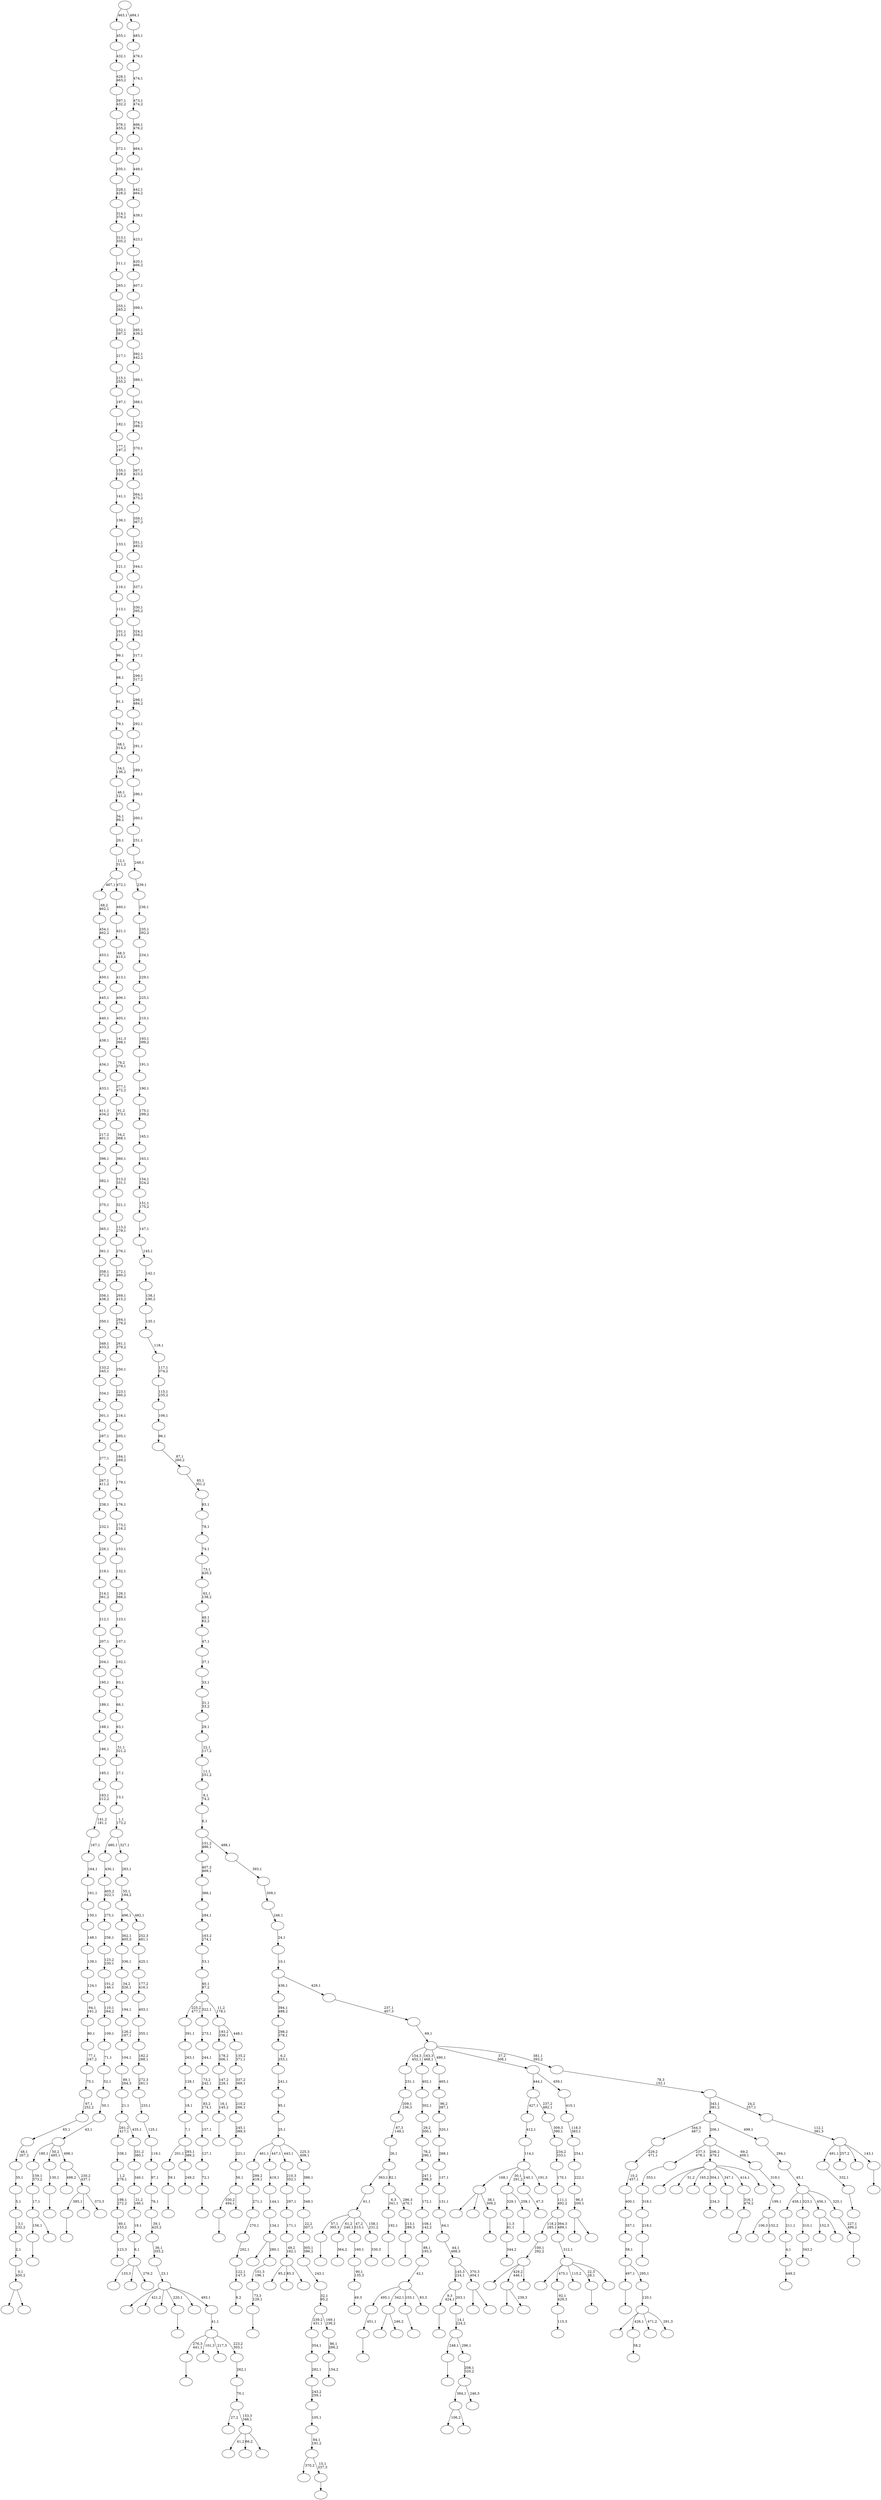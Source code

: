 digraph T {
	600 [label=""]
	599 [label=""]
	598 [label=""]
	597 [label=""]
	596 [label=""]
	595 [label=""]
	594 [label=""]
	593 [label=""]
	592 [label=""]
	591 [label=""]
	590 [label=""]
	589 [label=""]
	588 [label=""]
	587 [label=""]
	586 [label=""]
	585 [label=""]
	584 [label=""]
	583 [label=""]
	582 [label=""]
	581 [label=""]
	580 [label=""]
	579 [label=""]
	578 [label=""]
	577 [label=""]
	576 [label=""]
	575 [label=""]
	574 [label=""]
	573 [label=""]
	572 [label=""]
	571 [label=""]
	570 [label=""]
	569 [label=""]
	568 [label=""]
	567 [label=""]
	566 [label=""]
	565 [label=""]
	564 [label=""]
	563 [label=""]
	562 [label=""]
	561 [label=""]
	560 [label=""]
	559 [label=""]
	558 [label=""]
	557 [label=""]
	556 [label=""]
	555 [label=""]
	554 [label=""]
	553 [label=""]
	552 [label=""]
	551 [label=""]
	550 [label=""]
	549 [label=""]
	548 [label=""]
	547 [label=""]
	546 [label=""]
	545 [label=""]
	544 [label=""]
	543 [label=""]
	542 [label=""]
	541 [label=""]
	540 [label=""]
	539 [label=""]
	538 [label=""]
	537 [label=""]
	536 [label=""]
	535 [label=""]
	534 [label=""]
	533 [label=""]
	532 [label=""]
	531 [label=""]
	530 [label=""]
	529 [label=""]
	528 [label=""]
	527 [label=""]
	526 [label=""]
	525 [label=""]
	524 [label=""]
	523 [label=""]
	522 [label=""]
	521 [label=""]
	520 [label=""]
	519 [label=""]
	518 [label=""]
	517 [label=""]
	516 [label=""]
	515 [label=""]
	514 [label=""]
	513 [label=""]
	512 [label=""]
	511 [label=""]
	510 [label=""]
	509 [label=""]
	508 [label=""]
	507 [label=""]
	506 [label=""]
	505 [label=""]
	504 [label=""]
	503 [label=""]
	502 [label=""]
	501 [label=""]
	500 [label=""]
	499 [label=""]
	498 [label=""]
	497 [label=""]
	496 [label=""]
	495 [label=""]
	494 [label=""]
	493 [label=""]
	492 [label=""]
	491 [label=""]
	490 [label=""]
	489 [label=""]
	488 [label=""]
	487 [label=""]
	486 [label=""]
	485 [label=""]
	484 [label=""]
	483 [label=""]
	482 [label=""]
	481 [label=""]
	480 [label=""]
	479 [label=""]
	478 [label=""]
	477 [label=""]
	476 [label=""]
	475 [label=""]
	474 [label=""]
	473 [label=""]
	472 [label=""]
	471 [label=""]
	470 [label=""]
	469 [label=""]
	468 [label=""]
	467 [label=""]
	466 [label=""]
	465 [label=""]
	464 [label=""]
	463 [label=""]
	462 [label=""]
	461 [label=""]
	460 [label=""]
	459 [label=""]
	458 [label=""]
	457 [label=""]
	456 [label=""]
	455 [label=""]
	454 [label=""]
	453 [label=""]
	452 [label=""]
	451 [label=""]
	450 [label=""]
	449 [label=""]
	448 [label=""]
	447 [label=""]
	446 [label=""]
	445 [label=""]
	444 [label=""]
	443 [label=""]
	442 [label=""]
	441 [label=""]
	440 [label=""]
	439 [label=""]
	438 [label=""]
	437 [label=""]
	436 [label=""]
	435 [label=""]
	434 [label=""]
	433 [label=""]
	432 [label=""]
	431 [label=""]
	430 [label=""]
	429 [label=""]
	428 [label=""]
	427 [label=""]
	426 [label=""]
	425 [label=""]
	424 [label=""]
	423 [label=""]
	422 [label=""]
	421 [label=""]
	420 [label=""]
	419 [label=""]
	418 [label=""]
	417 [label=""]
	416 [label=""]
	415 [label=""]
	414 [label=""]
	413 [label=""]
	412 [label=""]
	411 [label=""]
	410 [label=""]
	409 [label=""]
	408 [label=""]
	407 [label=""]
	406 [label=""]
	405 [label=""]
	404 [label=""]
	403 [label=""]
	402 [label=""]
	401 [label=""]
	400 [label=""]
	399 [label=""]
	398 [label=""]
	397 [label=""]
	396 [label=""]
	395 [label=""]
	394 [label=""]
	393 [label=""]
	392 [label=""]
	391 [label=""]
	390 [label=""]
	389 [label=""]
	388 [label=""]
	387 [label=""]
	386 [label=""]
	385 [label=""]
	384 [label=""]
	383 [label=""]
	382 [label=""]
	381 [label=""]
	380 [label=""]
	379 [label=""]
	378 [label=""]
	377 [label=""]
	376 [label=""]
	375 [label=""]
	374 [label=""]
	373 [label=""]
	372 [label=""]
	371 [label=""]
	370 [label=""]
	369 [label=""]
	368 [label=""]
	367 [label=""]
	366 [label=""]
	365 [label=""]
	364 [label=""]
	363 [label=""]
	362 [label=""]
	361 [label=""]
	360 [label=""]
	359 [label=""]
	358 [label=""]
	357 [label=""]
	356 [label=""]
	355 [label=""]
	354 [label=""]
	353 [label=""]
	352 [label=""]
	351 [label=""]
	350 [label=""]
	349 [label=""]
	348 [label=""]
	347 [label=""]
	346 [label=""]
	345 [label=""]
	344 [label=""]
	343 [label=""]
	342 [label=""]
	341 [label=""]
	340 [label=""]
	339 [label=""]
	338 [label=""]
	337 [label=""]
	336 [label=""]
	335 [label=""]
	334 [label=""]
	333 [label=""]
	332 [label=""]
	331 [label=""]
	330 [label=""]
	329 [label=""]
	328 [label=""]
	327 [label=""]
	326 [label=""]
	325 [label=""]
	324 [label=""]
	323 [label=""]
	322 [label=""]
	321 [label=""]
	320 [label=""]
	319 [label=""]
	318 [label=""]
	317 [label=""]
	316 [label=""]
	315 [label=""]
	314 [label=""]
	313 [label=""]
	312 [label=""]
	311 [label=""]
	310 [label=""]
	309 [label=""]
	308 [label=""]
	307 [label=""]
	306 [label=""]
	305 [label=""]
	304 [label=""]
	303 [label=""]
	302 [label=""]
	301 [label=""]
	300 [label=""]
	299 [label=""]
	298 [label=""]
	297 [label=""]
	296 [label=""]
	295 [label=""]
	294 [label=""]
	293 [label=""]
	292 [label=""]
	291 [label=""]
	290 [label=""]
	289 [label=""]
	288 [label=""]
	287 [label=""]
	286 [label=""]
	285 [label=""]
	284 [label=""]
	283 [label=""]
	282 [label=""]
	281 [label=""]
	280 [label=""]
	279 [label=""]
	278 [label=""]
	277 [label=""]
	276 [label=""]
	275 [label=""]
	274 [label=""]
	273 [label=""]
	272 [label=""]
	271 [label=""]
	270 [label=""]
	269 [label=""]
	268 [label=""]
	267 [label=""]
	266 [label=""]
	265 [label=""]
	264 [label=""]
	263 [label=""]
	262 [label=""]
	261 [label=""]
	260 [label=""]
	259 [label=""]
	258 [label=""]
	257 [label=""]
	256 [label=""]
	255 [label=""]
	254 [label=""]
	253 [label=""]
	252 [label=""]
	251 [label=""]
	250 [label=""]
	249 [label=""]
	248 [label=""]
	247 [label=""]
	246 [label=""]
	245 [label=""]
	244 [label=""]
	243 [label=""]
	242 [label=""]
	241 [label=""]
	240 [label=""]
	239 [label=""]
	238 [label=""]
	237 [label=""]
	236 [label=""]
	235 [label=""]
	234 [label=""]
	233 [label=""]
	232 [label=""]
	231 [label=""]
	230 [label=""]
	229 [label=""]
	228 [label=""]
	227 [label=""]
	226 [label=""]
	225 [label=""]
	224 [label=""]
	223 [label=""]
	222 [label=""]
	221 [label=""]
	220 [label=""]
	219 [label=""]
	218 [label=""]
	217 [label=""]
	216 [label=""]
	215 [label=""]
	214 [label=""]
	213 [label=""]
	212 [label=""]
	211 [label=""]
	210 [label=""]
	209 [label=""]
	208 [label=""]
	207 [label=""]
	206 [label=""]
	205 [label=""]
	204 [label=""]
	203 [label=""]
	202 [label=""]
	201 [label=""]
	200 [label=""]
	199 [label=""]
	198 [label=""]
	197 [label=""]
	196 [label=""]
	195 [label=""]
	194 [label=""]
	193 [label=""]
	192 [label=""]
	191 [label=""]
	190 [label=""]
	189 [label=""]
	188 [label=""]
	187 [label=""]
	186 [label=""]
	185 [label=""]
	184 [label=""]
	183 [label=""]
	182 [label=""]
	181 [label=""]
	180 [label=""]
	179 [label=""]
	178 [label=""]
	177 [label=""]
	176 [label=""]
	175 [label=""]
	174 [label=""]
	173 [label=""]
	172 [label=""]
	171 [label=""]
	170 [label=""]
	169 [label=""]
	168 [label=""]
	167 [label=""]
	166 [label=""]
	165 [label=""]
	164 [label=""]
	163 [label=""]
	162 [label=""]
	161 [label=""]
	160 [label=""]
	159 [label=""]
	158 [label=""]
	157 [label=""]
	156 [label=""]
	155 [label=""]
	154 [label=""]
	153 [label=""]
	152 [label=""]
	151 [label=""]
	150 [label=""]
	149 [label=""]
	148 [label=""]
	147 [label=""]
	146 [label=""]
	145 [label=""]
	144 [label=""]
	143 [label=""]
	142 [label=""]
	141 [label=""]
	140 [label=""]
	139 [label=""]
	138 [label=""]
	137 [label=""]
	136 [label=""]
	135 [label=""]
	134 [label=""]
	133 [label=""]
	132 [label=""]
	131 [label=""]
	130 [label=""]
	129 [label=""]
	128 [label=""]
	127 [label=""]
	126 [label=""]
	125 [label=""]
	124 [label=""]
	123 [label=""]
	122 [label=""]
	121 [label=""]
	120 [label=""]
	119 [label=""]
	118 [label=""]
	117 [label=""]
	116 [label=""]
	115 [label=""]
	114 [label=""]
	113 [label=""]
	112 [label=""]
	111 [label=""]
	110 [label=""]
	109 [label=""]
	108 [label=""]
	107 [label=""]
	106 [label=""]
	105 [label=""]
	104 [label=""]
	103 [label=""]
	102 [label=""]
	101 [label=""]
	100 [label=""]
	99 [label=""]
	98 [label=""]
	97 [label=""]
	96 [label=""]
	95 [label=""]
	94 [label=""]
	93 [label=""]
	92 [label=""]
	91 [label=""]
	90 [label=""]
	89 [label=""]
	88 [label=""]
	87 [label=""]
	86 [label=""]
	85 [label=""]
	84 [label=""]
	83 [label=""]
	82 [label=""]
	81 [label=""]
	80 [label=""]
	79 [label=""]
	78 [label=""]
	77 [label=""]
	76 [label=""]
	75 [label=""]
	74 [label=""]
	73 [label=""]
	72 [label=""]
	71 [label=""]
	70 [label=""]
	69 [label=""]
	68 [label=""]
	67 [label=""]
	66 [label=""]
	65 [label=""]
	64 [label=""]
	63 [label=""]
	62 [label=""]
	61 [label=""]
	60 [label=""]
	59 [label=""]
	58 [label=""]
	57 [label=""]
	56 [label=""]
	55 [label=""]
	54 [label=""]
	53 [label=""]
	52 [label=""]
	51 [label=""]
	50 [label=""]
	49 [label=""]
	48 [label=""]
	47 [label=""]
	46 [label=""]
	45 [label=""]
	44 [label=""]
	43 [label=""]
	42 [label=""]
	41 [label=""]
	40 [label=""]
	39 [label=""]
	38 [label=""]
	37 [label=""]
	36 [label=""]
	35 [label=""]
	34 [label=""]
	33 [label=""]
	32 [label=""]
	31 [label=""]
	30 [label=""]
	29 [label=""]
	28 [label=""]
	27 [label=""]
	26 [label=""]
	25 [label=""]
	24 [label=""]
	23 [label=""]
	22 [label=""]
	21 [label=""]
	20 [label=""]
	19 [label=""]
	18 [label=""]
	17 [label=""]
	16 [label=""]
	15 [label=""]
	14 [label=""]
	13 [label=""]
	12 [label=""]
	11 [label=""]
	10 [label=""]
	9 [label=""]
	8 [label=""]
	7 [label=""]
	6 [label=""]
	5 [label=""]
	4 [label=""]
	3 [label=""]
	2 [label=""]
	1 [label=""]
	0 [label=""]
	599 -> 600 [label=""]
	596 -> 597 [label=""]
	594 -> 595 [label="364,2"]
	592 -> 593 [label="123,3"]
	591 -> 592 [label="60,1\n153,2"]
	590 -> 591 [label="198,1\n272,2"]
	589 -> 590 [label="1,2\n278,1"]
	588 -> 589 [label="338,1"]
	584 -> 599 [label="156,1"]
	584 -> 585 [label=""]
	583 -> 584 [label="17,1"]
	582 -> 583 [label="159,1\n373,2"]
	580 -> 581 [label=""]
	579 -> 580 [label="130,1"]
	576 -> 577 [label=""]
	575 -> 576 [label="192,1"]
	567 -> 568 [label="49,3"]
	566 -> 567 [label="90,1\n135,3"]
	565 -> 566 [label="160,1"]
	563 -> 564 [label="449,2"]
	562 -> 563 [label="4,1"]
	561 -> 562 [label="211,1"]
	559 -> 560 [label=""]
	558 -> 559 [label="59,1"]
	556 -> 557 [label="249,2"]
	555 -> 558 [label="201,1"]
	555 -> 556 [label="293,1\n389,2"]
	554 -> 555 [label="7,1"]
	553 -> 554 [label="18,1"]
	552 -> 553 [label="128,1"]
	551 -> 552 [label="263,1"]
	550 -> 551 [label="391,1"]
	548 -> 549 [label="344,2"]
	547 -> 548 [label="11,3\n81,1"]
	545 -> 546 [label=""]
	542 -> 543 [label=""]
	539 -> 540 [label=""]
	538 -> 539 [label="218,1"]
	537 -> 538 [label="318,1"]
	536 -> 537 [label="353,1"]
	532 -> 533 [label=""]
	530 -> 586 [label=""]
	530 -> 531 [label=""]
	529 -> 530 [label="0,1\n450,2"]
	528 -> 529 [label="2,1"]
	527 -> 528 [label="3,1\n232,2"]
	526 -> 527 [label="5,1"]
	525 -> 526 [label="35,1"]
	524 -> 525 [label="48,1\n267,2"]
	523 -> 524 [label="65,1"]
	522 -> 523 [label="67,1\n252,2"]
	521 -> 522 [label="75,1"]
	520 -> 521 [label="77,1\n167,2"]
	519 -> 520 [label="80,1"]
	518 -> 519 [label="94,1\n161,2"]
	517 -> 518 [label="124,1"]
	516 -> 517 [label="139,1"]
	515 -> 516 [label="148,1"]
	514 -> 515 [label="150,1"]
	513 -> 514 [label="161,1"]
	512 -> 513 [label="164,1"]
	511 -> 512 [label="167,1"]
	510 -> 511 [label="141,2\n181,1"]
	509 -> 510 [label="183,1\n212,2"]
	508 -> 509 [label="185,1"]
	507 -> 508 [label="186,1"]
	506 -> 507 [label="188,1"]
	505 -> 506 [label="189,1"]
	504 -> 505 [label="195,1"]
	503 -> 504 [label="204,1"]
	502 -> 503 [label="207,1"]
	501 -> 502 [label="212,1"]
	500 -> 501 [label="214,1\n361,2"]
	499 -> 500 [label="219,1"]
	498 -> 499 [label="226,1"]
	497 -> 498 [label="232,1"]
	496 -> 497 [label="238,1"]
	495 -> 496 [label="267,1\n411,2"]
	494 -> 495 [label="277,1"]
	493 -> 494 [label="287,1"]
	492 -> 493 [label="301,1"]
	491 -> 492 [label="334,1"]
	490 -> 491 [label="133,2\n345,1"]
	489 -> 490 [label="349,1\n433,2"]
	488 -> 489 [label="350,1"]
	487 -> 488 [label="356,1\n438,2"]
	486 -> 487 [label="358,1\n372,2"]
	485 -> 486 [label="361,1"]
	484 -> 485 [label="365,1"]
	483 -> 484 [label="375,1"]
	482 -> 483 [label="382,1"]
	481 -> 482 [label="396,1"]
	480 -> 481 [label="217,2\n401,1"]
	479 -> 480 [label="411,1\n434,2"]
	478 -> 479 [label="433,1"]
	477 -> 478 [label="434,1"]
	476 -> 477 [label="438,1"]
	475 -> 476 [label="440,1"]
	474 -> 475 [label="445,1"]
	473 -> 474 [label="450,1"]
	472 -> 473 [label="453,1"]
	471 -> 472 [label="454,1\n462,2"]
	470 -> 471 [label="68,2\n462,1"]
	468 -> 469 [label=""]
	467 -> 468 [label="451,1"]
	464 -> 465 [label="115,3"]
	463 -> 464 [label="92,1\n429,3"]
	459 -> 534 [label="106,2"]
	459 -> 460 [label=""]
	457 -> 458 [label=""]
	453 -> 454 [label=""]
	452 -> 453 [label="16,1\n145,2"]
	451 -> 452 [label="147,2\n228,1"]
	450 -> 451 [label="178,2\n306,1"]
	446 -> 598 [label=""]
	446 -> 447 [label="246,2"]
	444 -> 445 [label="58,2"]
	442 -> 443 [label=""]
	441 -> 442 [label="332,1"]
	439 -> 440 [label=""]
	438 -> 541 [label=""]
	438 -> 449 [label=""]
	438 -> 439 [label="38,1\n309,2"]
	436 -> 437 [label=""]
	435 -> 436 [label="72,1"]
	434 -> 435 [label="127,1"]
	433 -> 434 [label="157,1"]
	432 -> 433 [label="83,2\n174,1"]
	431 -> 432 [label="73,2\n242,1"]
	430 -> 431 [label="244,1"]
	429 -> 430 [label="273,1"]
	427 -> 428 [label="343,2"]
	426 -> 427 [label="310,1"]
	423 -> 424 [label="330,3"]
	422 -> 596 [label="57,1\n393,3"]
	422 -> 594 [label="61,2\n240,1"]
	422 -> 565 [label="47,2\n315,1"]
	422 -> 423 [label="158,1\n231,2"]
	421 -> 422 [label="61,1"]
	418 -> 419 [label=""]
	417 -> 547 [label="329,1"]
	417 -> 418 [label="258,1"]
	415 -> 416 [label="9,2"]
	414 -> 415 [label="122,1\n147,3"]
	413 -> 414 [label="202,1"]
	412 -> 413 [label="270,1"]
	411 -> 412 [label="271,1"]
	410 -> 411 [label="289,2\n418,1"]
	407 -> 532 [label="330,2\n494,1"]
	407 -> 408 [label=""]
	406 -> 407 [label="56,1"]
	405 -> 406 [label="221,1"]
	404 -> 405 [label="245,1\n389,3"]
	403 -> 404 [label="210,2\n266,1"]
	402 -> 403 [label="337,2\n369,1"]
	401 -> 402 [label="135,2\n371,1"]
	400 -> 450 [label="193,2\n339,1"]
	400 -> 401 [label="448,1"]
	399 -> 550 [label="225,2\n477,1"]
	399 -> 429 [label="322,1"]
	399 -> 400 [label="11,2\n178,1"]
	398 -> 399 [label="40,1\n87,2"]
	397 -> 398 [label="53,1"]
	396 -> 397 [label="163,2\n274,1"]
	395 -> 396 [label="284,1"]
	394 -> 395 [label="366,1"]
	393 -> 394 [label="407,2\n469,1"]
	391 -> 392 [label="234,3"]
	389 -> 390 [label="47,3"]
	387 -> 388 [label=""]
	386 -> 572 [label="370,2"]
	386 -> 387 [label="15,1\n337,3"]
	385 -> 386 [label="84,1\n191,2"]
	384 -> 385 [label="105,1"]
	383 -> 384 [label="243,2\n259,1"]
	382 -> 383 [label="282,1"]
	381 -> 382 [label="354,1"]
	379 -> 380 [label=""]
	376 -> 377 [label=""]
	374 -> 375 [label=""]
	373 -> 374 [label="316,1\n479,2"]
	371 -> 372 [label=""]
	368 -> 369 [label=""]
	365 -> 366 [label=""]
	363 -> 364 [label=""]
	362 -> 363 [label="73,3\n129,1"]
	361 -> 362 [label="151,3\n196,1"]
	360 -> 570 [label=""]
	360 -> 361 [label="280,1"]
	359 -> 360 [label="134,1"]
	358 -> 359 [label="144,1"]
	357 -> 358 [label="419,1"]
	353 -> 587 [label="133,3"]
	353 -> 409 [label=""]
	353 -> 354 [label="276,2"]
	352 -> 353 [label="8,1"]
	351 -> 352 [label="19,1"]
	350 -> 351 [label="21,2\n166,1"]
	349 -> 350 [label="340,1"]
	348 -> 349 [label="331,2\n380,1"]
	347 -> 588 [label="261,2\n417,1"]
	347 -> 348 [label="435,1"]
	346 -> 347 [label="21,1"]
	345 -> 346 [label="89,1\n264,3"]
	344 -> 345 [label="104,1"]
	343 -> 344 [label="126,2\n187,1"]
	342 -> 343 [label="194,1"]
	341 -> 342 [label="34,2\n326,1"]
	340 -> 341 [label="336,1"]
	339 -> 340 [label="362,1\n405,3"]
	336 -> 438 [label="168,1"]
	336 -> 417 [label="30,1\n291,2"]
	336 -> 389 [label="140,1"]
	336 -> 337 [label="191,3"]
	335 -> 336 [label="114,1"]
	334 -> 335 [label="412,1"]
	332 -> 573 [label=""]
	332 -> 448 [label="31,2"]
	332 -> 425 [label="165,2"]
	332 -> 391 [label="304,1"]
	332 -> 379 [label="347,1"]
	332 -> 373 [label="414,1"]
	332 -> 333 [label=""]
	330 -> 355 [label=""]
	330 -> 331 [label="239,3"]
	328 -> 461 [label=""]
	328 -> 330 [label="429,2\n446,1"]
	328 -> 329 [label=""]
	327 -> 328 [label="100,1\n292,2"]
	325 -> 574 [label=""]
	325 -> 444 [label="426,1"]
	325 -> 338 [label="471,2"]
	325 -> 326 [label="291,3"]
	324 -> 325 [label="120,1"]
	323 -> 371 [label="497,1"]
	323 -> 324 [label="295,1"]
	322 -> 323 [label="58,1"]
	321 -> 322 [label="357,1"]
	320 -> 321 [label="400,1"]
	319 -> 320 [label="10,2\n457,1"]
	318 -> 319 [label="229,2\n471,1"]
	314 -> 315 [label=""]
	313 -> 314 [label="213,1\n289,3"]
	312 -> 575 [label="6,3\n341,1"]
	312 -> 313 [label="286,3\n470,1"]
	311 -> 421 [label="363,1"]
	311 -> 312 [label="82,1"]
	310 -> 311 [label="26,1"]
	309 -> 310 [label="87,3\n149,1"]
	308 -> 309 [label="209,1\n236,3"]
	307 -> 308 [label="231,1"]
	305 -> 462 [label="106,3"]
	305 -> 306 [label="152,2"]
	304 -> 305 [label="199,1"]
	303 -> 304 [label="319,1"]
	302 -> 536 [label="237,3\n478,1"]
	302 -> 332 [label="206,2\n479,1"]
	302 -> 303 [label="69,2\n409,1"]
	299 -> 467 [label="495,1"]
	299 -> 446 [label="342,1"]
	299 -> 376 [label="103,1"]
	299 -> 300 [label="83,3"]
	298 -> 299 [label="42,1"]
	297 -> 298 [label="88,1\n193,3"]
	296 -> 297 [label="108,1\n142,2"]
	295 -> 296 [label="172,1"]
	294 -> 295 [label="247,1\n298,3"]
	293 -> 294 [label="78,2\n290,1"]
	292 -> 293 [label="29,2\n300,1"]
	291 -> 292 [label="302,1"]
	290 -> 291 [label="402,1"]
	288 -> 578 [label="152,3"]
	288 -> 289 [label=""]
	284 -> 285 [label=""]
	281 -> 420 [label="85,2"]
	281 -> 317 [label="85,3"]
	281 -> 282 [label=""]
	280 -> 281 [label="49,2\n162,1"]
	279 -> 280 [label="171,1"]
	278 -> 279 [label="297,1"]
	277 -> 278 [label="210,3\n352,1"]
	274 -> 457 [label="385,1"]
	274 -> 301 [label=""]
	274 -> 275 [label="373,3"]
	273 -> 378 [label="498,2"]
	273 -> 274 [label="230,2\n437,1"]
	272 -> 582 [label="180,1"]
	272 -> 579 [label="50,2\n485,1"]
	272 -> 273 [label="498,1"]
	271 -> 272 [label="43,1"]
	270 -> 271 [label="50,1"]
	269 -> 270 [label="52,1"]
	268 -> 269 [label="71,1"]
	267 -> 268 [label="109,1"]
	266 -> 267 [label="110,1\n264,2"]
	265 -> 266 [label="101,2\n146,1"]
	264 -> 265 [label="123,2\n230,1"]
	263 -> 264 [label="256,1"]
	262 -> 263 [label="275,1"]
	261 -> 262 [label="405,2\n422,1"]
	260 -> 261 [label="430,1"]
	258 -> 535 [label="41,2"]
	258 -> 356 [label="66,2"]
	258 -> 259 [label=""]
	257 -> 367 [label="27,2"]
	257 -> 258 [label="153,3\n346,1"]
	256 -> 257 [label="70,1"]
	255 -> 256 [label="262,1"]
	254 -> 545 [label="276,3\n441,1"]
	254 -> 455 [label="101,3"]
	254 -> 286 [label="217,3"]
	254 -> 255 [label="223,2\n303,1"]
	253 -> 254 [label="41,1"]
	252 -> 544 [label=""]
	252 -> 466 [label="421,2"]
	252 -> 370 [label=""]
	252 -> 365 [label="220,1"]
	252 -> 283 [label=""]
	252 -> 253 [label="493,1"]
	251 -> 252 [label="23,1"]
	250 -> 251 [label="36,1\n355,2"]
	249 -> 250 [label="39,1\n425,2"]
	248 -> 249 [label="76,1"]
	247 -> 248 [label="97,1"]
	246 -> 247 [label="119,1"]
	245 -> 246 [label="125,1"]
	244 -> 245 [label="233,1"]
	243 -> 244 [label="272,3\n281,1"]
	242 -> 243 [label="182,2\n288,1"]
	241 -> 242 [label="355,1"]
	240 -> 241 [label="403,1"]
	239 -> 240 [label="177,2\n416,1"]
	238 -> 239 [label="425,1"]
	237 -> 238 [label="252,3\n481,1"]
	236 -> 339 [label="496,1"]
	236 -> 237 [label="482,1"]
	235 -> 236 [label="55,1\n184,2"]
	234 -> 235 [label="283,1"]
	233 -> 260 [label="480,1"]
	233 -> 234 [label="327,1"]
	232 -> 233 [label="1,1\n173,2"]
	231 -> 232 [label="13,1"]
	230 -> 231 [label="27,1"]
	229 -> 230 [label="51,1\n321,2"]
	228 -> 229 [label="63,1"]
	227 -> 228 [label="66,1"]
	226 -> 227 [label="93,1"]
	225 -> 226 [label="102,1"]
	224 -> 225 [label="107,1"]
	223 -> 224 [label="123,1"]
	222 -> 223 [label="126,1\n368,2"]
	221 -> 222 [label="132,1"]
	220 -> 221 [label="153,1"]
	219 -> 220 [label="173,1\n216,2"]
	218 -> 219 [label="176,1"]
	217 -> 218 [label="179,1"]
	216 -> 217 [label="184,1\n269,2"]
	215 -> 216 [label="205,1"]
	214 -> 215 [label="216,1"]
	213 -> 214 [label="223,1\n360,2"]
	212 -> 213 [label="250,1"]
	211 -> 212 [label="261,1\n379,2"]
	210 -> 211 [label="264,1\n279,2"]
	209 -> 210 [label="269,1\n415,2"]
	208 -> 209 [label="272,1\n460,2"]
	207 -> 208 [label="276,1"]
	206 -> 207 [label="113,2\n279,1"]
	205 -> 206 [label="321,1"]
	204 -> 205 [label="313,2\n331,1"]
	203 -> 204 [label="360,1"]
	202 -> 203 [label="54,2\n368,1"]
	201 -> 202 [label="91,2\n373,1"]
	200 -> 201 [label="377,1\n472,2"]
	199 -> 200 [label="79,2\n379,1"]
	198 -> 199 [label="141,3\n398,1"]
	197 -> 198 [label="405,1"]
	196 -> 197 [label="406,1"]
	195 -> 196 [label="413,1"]
	194 -> 195 [label="68,3\n415,1"]
	193 -> 194 [label="421,1"]
	192 -> 193 [label="460,1"]
	191 -> 470 [label="467,1"]
	191 -> 192 [label="472,1"]
	190 -> 191 [label="12,1\n311,2"]
	189 -> 190 [label="20,1"]
	188 -> 189 [label="34,1\n99,2"]
	187 -> 188 [label="46,1\n121,2"]
	186 -> 187 [label="54,1\n136,2"]
	185 -> 186 [label="68,1\n314,2"]
	184 -> 185 [label="79,1"]
	183 -> 184 [label="91,1"]
	182 -> 183 [label="98,1"]
	181 -> 182 [label="99,1"]
	180 -> 181 [label="101,1\n215,2"]
	179 -> 180 [label="113,1"]
	178 -> 179 [label="116,1"]
	177 -> 178 [label="121,1"]
	176 -> 177 [label="133,1"]
	175 -> 176 [label="136,1"]
	174 -> 175 [label="141,1"]
	173 -> 174 [label="155,1\n328,2"]
	172 -> 173 [label="177,1\n197,2"]
	171 -> 172 [label="182,1"]
	170 -> 171 [label="197,1"]
	169 -> 170 [label="215,1\n255,2"]
	168 -> 169 [label="217,1"]
	167 -> 168 [label="252,1\n397,2"]
	166 -> 167 [label="255,1\n265,2"]
	165 -> 166 [label="265,1"]
	164 -> 165 [label="311,1"]
	163 -> 164 [label="313,1\n335,2"]
	162 -> 163 [label="314,1\n376,2"]
	161 -> 162 [label="328,1\n428,2"]
	160 -> 161 [label="335,1"]
	159 -> 160 [label="372,1"]
	158 -> 159 [label="376,1\n455,2"]
	157 -> 158 [label="397,1\n432,2"]
	156 -> 157 [label="428,1\n463,2"]
	155 -> 156 [label="432,1"]
	154 -> 155 [label="455,1"]
	152 -> 459 [label="384,1"]
	152 -> 153 [label="246,3"]
	151 -> 152 [label="208,1\n320,2"]
	150 -> 368 [label="248,1"]
	150 -> 151 [label="296,1"]
	149 -> 150 [label="14,1\n224,2"]
	148 -> 542 [label="9,3\n424,1"]
	148 -> 149 [label="203,1"]
	146 -> 569 [label=""]
	146 -> 463 [label="475,1"]
	146 -> 456 [label="115,2"]
	146 -> 284 [label="22,3\n28,1"]
	146 -> 147 [label=""]
	145 -> 146 [label="312,1"]
	144 -> 327 [label="118,2\n285,1"]
	144 -> 145 [label="364,3\n489,1"]
	143 -> 144 [label="111,1\n492,2"]
	142 -> 143 [label="170,1"]
	141 -> 142 [label="234,2\n333,1"]
	140 -> 141 [label="309,3\n390,1"]
	139 -> 334 [label="427,1"]
	139 -> 140 [label="237,2\n492,1"]
	137 -> 138 [label="154,2"]
	136 -> 137 [label="86,1\n286,2"]
	135 -> 381 [label="239,2\n431,1"]
	135 -> 136 [label="169,1\n236,2"]
	134 -> 135 [label="32,1\n95,2"]
	133 -> 134 [label="243,1"]
	132 -> 133 [label="305,1\n386,2"]
	131 -> 132 [label="22,2\n307,1"]
	130 -> 131 [label="348,1"]
	129 -> 130 [label="386,1"]
	128 -> 410 [label="461,1"]
	128 -> 357 [label="447,1"]
	128 -> 277 [label="443,1"]
	128 -> 129 [label="225,3\n408,1"]
	127 -> 128 [label="25,1"]
	126 -> 127 [label="95,1"]
	125 -> 126 [label="241,1"]
	124 -> 125 [label="6,2\n253,1"]
	123 -> 124 [label="298,2\n378,1"]
	122 -> 123 [label="394,1\n488,2"]
	120 -> 121 [label=""]
	119 -> 120 [label="227,1\n499,2"]
	118 -> 561 [label="458,1"]
	118 -> 426 [label="323,1"]
	118 -> 288 [label="456,1"]
	118 -> 119 [label="325,1"]
	117 -> 118 [label="45,1"]
	116 -> 117 [label="294,1"]
	115 -> 318 [label="344,3\n487,1"]
	115 -> 302 [label="206,1"]
	115 -> 116 [label="499,1"]
	113 -> 571 [label=""]
	113 -> 114 [label=""]
	112 -> 148 [label="145,3\n224,1"]
	112 -> 113 [label="370,3\n404,1"]
	111 -> 112 [label="44,1\n488,3"]
	110 -> 111 [label="64,1"]
	109 -> 110 [label="131,1"]
	108 -> 109 [label="137,1"]
	107 -> 108 [label="268,1"]
	106 -> 107 [label="320,1"]
	105 -> 106 [label="96,2\n387,1"]
	104 -> 105 [label="465,1"]
	102 -> 276 [label=""]
	102 -> 103 [label=""]
	101 -> 102 [label="96,3\n200,1"]
	100 -> 101 [label="222,1"]
	99 -> 100 [label="254,1"]
	98 -> 99 [label="118,3\n383,1"]
	97 -> 98 [label="410,1"]
	96 -> 139 [label="444,1"]
	96 -> 97 [label="459,1"]
	94 -> 95 [label=""]
	93 -> 441 [label="491,1"]
	93 -> 316 [label="257,2"]
	93 -> 287 [label=""]
	93 -> 94 [label="143,1"]
	92 -> 93 [label="112,1\n381,3"]
	91 -> 115 [label="343,1\n381,2"]
	91 -> 92 [label="24,2\n257,1"]
	90 -> 91 [label="78,3\n152,1"]
	89 -> 307 [label="154,3\n452,1"]
	89 -> 290 [label="163,3\n468,1"]
	89 -> 104 [label="490,1"]
	89 -> 96 [label="37,2\n308,1"]
	89 -> 90 [label="381,1\n393,2"]
	88 -> 89 [label="69,1"]
	87 -> 88 [label="237,1\n407,3"]
	86 -> 122 [label="436,1"]
	86 -> 87 [label="429,1"]
	85 -> 86 [label="10,1"]
	84 -> 85 [label="24,1"]
	83 -> 84 [label="246,1"]
	82 -> 83 [label="309,1"]
	81 -> 82 [label="393,1"]
	80 -> 393 [label="151,2\n486,1"]
	80 -> 81 [label="488,1"]
	79 -> 80 [label="6,1"]
	78 -> 79 [label="9,1\n74,2"]
	77 -> 78 [label="11,1\n251,2"]
	76 -> 77 [label="22,1\n117,2"]
	75 -> 76 [label="29,1"]
	74 -> 75 [label="31,1\n33,2"]
	73 -> 74 [label="33,1"]
	72 -> 73 [label="37,1"]
	71 -> 72 [label="47,1"]
	70 -> 71 [label="49,1\n62,2"]
	69 -> 70 [label="62,1\n138,2"]
	68 -> 69 [label="73,1\n420,2"]
	67 -> 68 [label="74,1"]
	66 -> 67 [label="78,1"]
	65 -> 66 [label="83,1"]
	64 -> 65 [label="85,1\n351,2"]
	63 -> 64 [label="87,1\n260,2"]
	62 -> 63 [label="96,1"]
	61 -> 62 [label="106,1"]
	60 -> 61 [label="115,1\n235,2"]
	59 -> 60 [label="117,1\n374,2"]
	58 -> 59 [label="118,1"]
	57 -> 58 [label="135,1"]
	56 -> 57 [label="138,1\n190,2"]
	55 -> 56 [label="142,1"]
	54 -> 55 [label="145,1"]
	53 -> 54 [label="147,1"]
	52 -> 53 [label="151,1\n175,2"]
	51 -> 52 [label="154,1\n324,2"]
	50 -> 51 [label="163,1"]
	49 -> 50 [label="165,1"]
	48 -> 49 [label="175,1\n299,2"]
	47 -> 48 [label="190,1"]
	46 -> 47 [label="191,1"]
	45 -> 46 [label="193,1\n399,2"]
	44 -> 45 [label="210,1"]
	43 -> 44 [label="225,1"]
	42 -> 43 [label="229,1"]
	41 -> 42 [label="234,1"]
	40 -> 41 [label="235,1\n392,2"]
	39 -> 40 [label="236,1"]
	38 -> 39 [label="239,1"]
	37 -> 38 [label="249,1"]
	36 -> 37 [label="251,1"]
	35 -> 36 [label="260,1"]
	34 -> 35 [label="286,1"]
	33 -> 34 [label="289,1"]
	32 -> 33 [label="291,1"]
	31 -> 32 [label="292,1"]
	30 -> 31 [label="298,1\n484,2"]
	29 -> 30 [label="299,1\n317,2"]
	28 -> 29 [label="317,1"]
	27 -> 28 [label="324,1\n359,2"]
	26 -> 27 [label="330,1\n395,2"]
	25 -> 26 [label="337,1"]
	24 -> 25 [label="344,1"]
	23 -> 24 [label="351,1\n483,2"]
	22 -> 23 [label="359,1\n367,2"]
	21 -> 22 [label="364,1\n473,2"]
	20 -> 21 [label="367,1\n423,2"]
	19 -> 20 [label="370,1"]
	18 -> 19 [label="374,1\n388,2"]
	17 -> 18 [label="388,1"]
	16 -> 17 [label="389,1"]
	15 -> 16 [label="392,1\n442,2"]
	14 -> 15 [label="395,1\n439,2"]
	13 -> 14 [label="399,1"]
	12 -> 13 [label="407,1"]
	11 -> 12 [label="420,1\n466,2"]
	10 -> 11 [label="423,1"]
	9 -> 10 [label="439,1"]
	8 -> 9 [label="442,1\n464,2"]
	7 -> 8 [label="449,1"]
	6 -> 7 [label="464,1"]
	5 -> 6 [label="466,1\n476,2"]
	4 -> 5 [label="473,1\n474,2"]
	3 -> 4 [label="474,1"]
	2 -> 3 [label="476,1"]
	1 -> 2 [label="483,1"]
	0 -> 154 [label="463,1"]
	0 -> 1 [label="484,1"]
}
